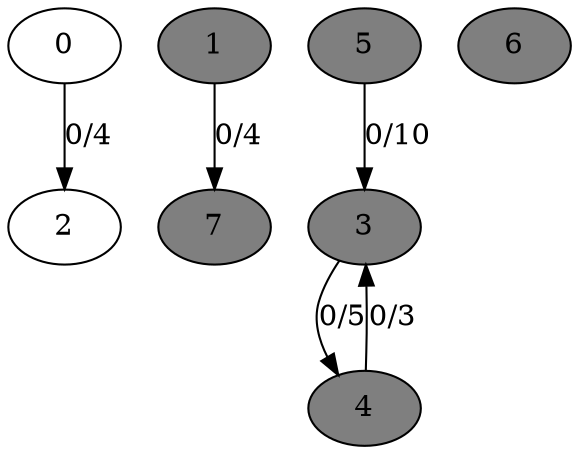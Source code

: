digraph G {
	0[style=filled fillcolor=grey100];
	0->2[label ="0/4"] ;
	1[style=filled fillcolor=grey50];
	1->7[label ="0/4"] ;
	2[style=filled fillcolor=grey100];
	3[style=filled fillcolor=grey50];
	3->4[label ="0/5"] ;
	4[style=filled fillcolor=grey50];
	4->3[label ="0/3"] ;
	5[style=filled fillcolor=grey50];
	5->3[label ="0/10"] ;
	6[style=filled fillcolor=grey50];
	7[style=filled fillcolor=grey50];
}
